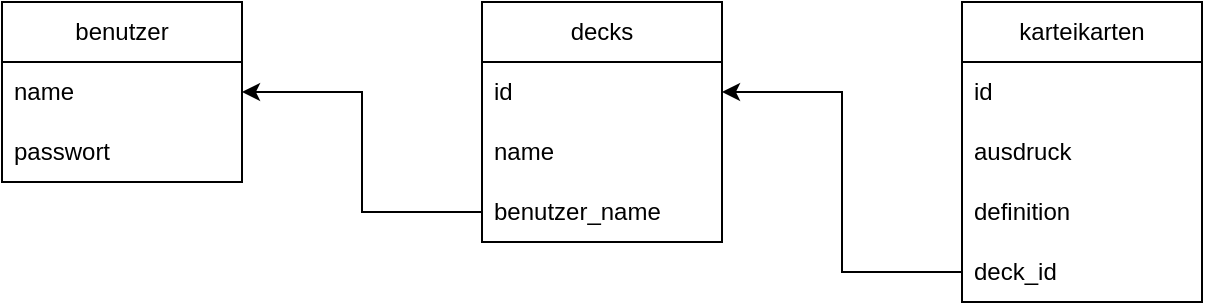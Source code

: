 <mxfile version="26.2.15">
  <diagram name="Seite-1" id="pi4RwRmDhbH3m2T753Fw">
    <mxGraphModel dx="1426" dy="849" grid="1" gridSize="10" guides="1" tooltips="1" connect="1" arrows="1" fold="1" page="1" pageScale="1" pageWidth="827" pageHeight="1169" math="0" shadow="0">
      <root>
        <mxCell id="0" />
        <mxCell id="1" parent="0" />
        <mxCell id="8ofYJ8ONU-CSMplxTFLR-1" value="benutzer" style="swimlane;fontStyle=0;childLayout=stackLayout;horizontal=1;startSize=30;horizontalStack=0;resizeParent=1;resizeParentMax=0;resizeLast=0;collapsible=1;marginBottom=0;whiteSpace=wrap;html=1;" vertex="1" parent="1">
          <mxGeometry x="80" y="280" width="120" height="90" as="geometry" />
        </mxCell>
        <mxCell id="8ofYJ8ONU-CSMplxTFLR-2" value="name" style="text;strokeColor=none;fillColor=none;align=left;verticalAlign=middle;spacingLeft=4;spacingRight=4;overflow=hidden;points=[[0,0.5],[1,0.5]];portConstraint=eastwest;rotatable=0;whiteSpace=wrap;html=1;" vertex="1" parent="8ofYJ8ONU-CSMplxTFLR-1">
          <mxGeometry y="30" width="120" height="30" as="geometry" />
        </mxCell>
        <mxCell id="8ofYJ8ONU-CSMplxTFLR-3" value="passwort" style="text;strokeColor=none;fillColor=none;align=left;verticalAlign=middle;spacingLeft=4;spacingRight=4;overflow=hidden;points=[[0,0.5],[1,0.5]];portConstraint=eastwest;rotatable=0;whiteSpace=wrap;html=1;" vertex="1" parent="8ofYJ8ONU-CSMplxTFLR-1">
          <mxGeometry y="60" width="120" height="30" as="geometry" />
        </mxCell>
        <mxCell id="8ofYJ8ONU-CSMplxTFLR-5" value="decks" style="swimlane;fontStyle=0;childLayout=stackLayout;horizontal=1;startSize=30;horizontalStack=0;resizeParent=1;resizeParentMax=0;resizeLast=0;collapsible=1;marginBottom=0;whiteSpace=wrap;html=1;" vertex="1" parent="1">
          <mxGeometry x="320" y="280" width="120" height="120" as="geometry" />
        </mxCell>
        <mxCell id="8ofYJ8ONU-CSMplxTFLR-6" value="id" style="text;strokeColor=none;fillColor=none;align=left;verticalAlign=middle;spacingLeft=4;spacingRight=4;overflow=hidden;points=[[0,0.5],[1,0.5]];portConstraint=eastwest;rotatable=0;whiteSpace=wrap;html=1;" vertex="1" parent="8ofYJ8ONU-CSMplxTFLR-5">
          <mxGeometry y="30" width="120" height="30" as="geometry" />
        </mxCell>
        <mxCell id="8ofYJ8ONU-CSMplxTFLR-7" value="name" style="text;strokeColor=none;fillColor=none;align=left;verticalAlign=middle;spacingLeft=4;spacingRight=4;overflow=hidden;points=[[0,0.5],[1,0.5]];portConstraint=eastwest;rotatable=0;whiteSpace=wrap;html=1;" vertex="1" parent="8ofYJ8ONU-CSMplxTFLR-5">
          <mxGeometry y="60" width="120" height="30" as="geometry" />
        </mxCell>
        <mxCell id="8ofYJ8ONU-CSMplxTFLR-8" value="benutzer_name" style="text;strokeColor=none;fillColor=none;align=left;verticalAlign=middle;spacingLeft=4;spacingRight=4;overflow=hidden;points=[[0,0.5],[1,0.5]];portConstraint=eastwest;rotatable=0;whiteSpace=wrap;html=1;" vertex="1" parent="8ofYJ8ONU-CSMplxTFLR-5">
          <mxGeometry y="90" width="120" height="30" as="geometry" />
        </mxCell>
        <mxCell id="8ofYJ8ONU-CSMplxTFLR-10" value="karteikarten" style="swimlane;fontStyle=0;childLayout=stackLayout;horizontal=1;startSize=30;horizontalStack=0;resizeParent=1;resizeParentMax=0;resizeLast=0;collapsible=1;marginBottom=0;whiteSpace=wrap;html=1;" vertex="1" parent="1">
          <mxGeometry x="560" y="280" width="120" height="150" as="geometry" />
        </mxCell>
        <mxCell id="8ofYJ8ONU-CSMplxTFLR-11" value="id" style="text;strokeColor=none;fillColor=none;align=left;verticalAlign=middle;spacingLeft=4;spacingRight=4;overflow=hidden;points=[[0,0.5],[1,0.5]];portConstraint=eastwest;rotatable=0;whiteSpace=wrap;html=1;" vertex="1" parent="8ofYJ8ONU-CSMplxTFLR-10">
          <mxGeometry y="30" width="120" height="30" as="geometry" />
        </mxCell>
        <mxCell id="8ofYJ8ONU-CSMplxTFLR-12" value="ausdruck" style="text;strokeColor=none;fillColor=none;align=left;verticalAlign=middle;spacingLeft=4;spacingRight=4;overflow=hidden;points=[[0,0.5],[1,0.5]];portConstraint=eastwest;rotatable=0;whiteSpace=wrap;html=1;" vertex="1" parent="8ofYJ8ONU-CSMplxTFLR-10">
          <mxGeometry y="60" width="120" height="30" as="geometry" />
        </mxCell>
        <mxCell id="8ofYJ8ONU-CSMplxTFLR-13" value="definition" style="text;strokeColor=none;fillColor=none;align=left;verticalAlign=middle;spacingLeft=4;spacingRight=4;overflow=hidden;points=[[0,0.5],[1,0.5]];portConstraint=eastwest;rotatable=0;whiteSpace=wrap;html=1;" vertex="1" parent="8ofYJ8ONU-CSMplxTFLR-10">
          <mxGeometry y="90" width="120" height="30" as="geometry" />
        </mxCell>
        <mxCell id="8ofYJ8ONU-CSMplxTFLR-14" value="deck_id" style="text;strokeColor=none;fillColor=none;align=left;verticalAlign=middle;spacingLeft=4;spacingRight=4;overflow=hidden;points=[[0,0.5],[1,0.5]];portConstraint=eastwest;rotatable=0;whiteSpace=wrap;html=1;" vertex="1" parent="8ofYJ8ONU-CSMplxTFLR-10">
          <mxGeometry y="120" width="120" height="30" as="geometry" />
        </mxCell>
        <mxCell id="8ofYJ8ONU-CSMplxTFLR-15" style="edgeStyle=orthogonalEdgeStyle;rounded=0;orthogonalLoop=1;jettySize=auto;html=1;entryX=1;entryY=0.5;entryDx=0;entryDy=0;" edge="1" parent="1" source="8ofYJ8ONU-CSMplxTFLR-8" target="8ofYJ8ONU-CSMplxTFLR-2">
          <mxGeometry relative="1" as="geometry" />
        </mxCell>
        <mxCell id="8ofYJ8ONU-CSMplxTFLR-16" style="edgeStyle=orthogonalEdgeStyle;rounded=0;orthogonalLoop=1;jettySize=auto;html=1;entryX=1;entryY=0.5;entryDx=0;entryDy=0;" edge="1" parent="1" source="8ofYJ8ONU-CSMplxTFLR-14" target="8ofYJ8ONU-CSMplxTFLR-6">
          <mxGeometry relative="1" as="geometry" />
        </mxCell>
      </root>
    </mxGraphModel>
  </diagram>
</mxfile>
